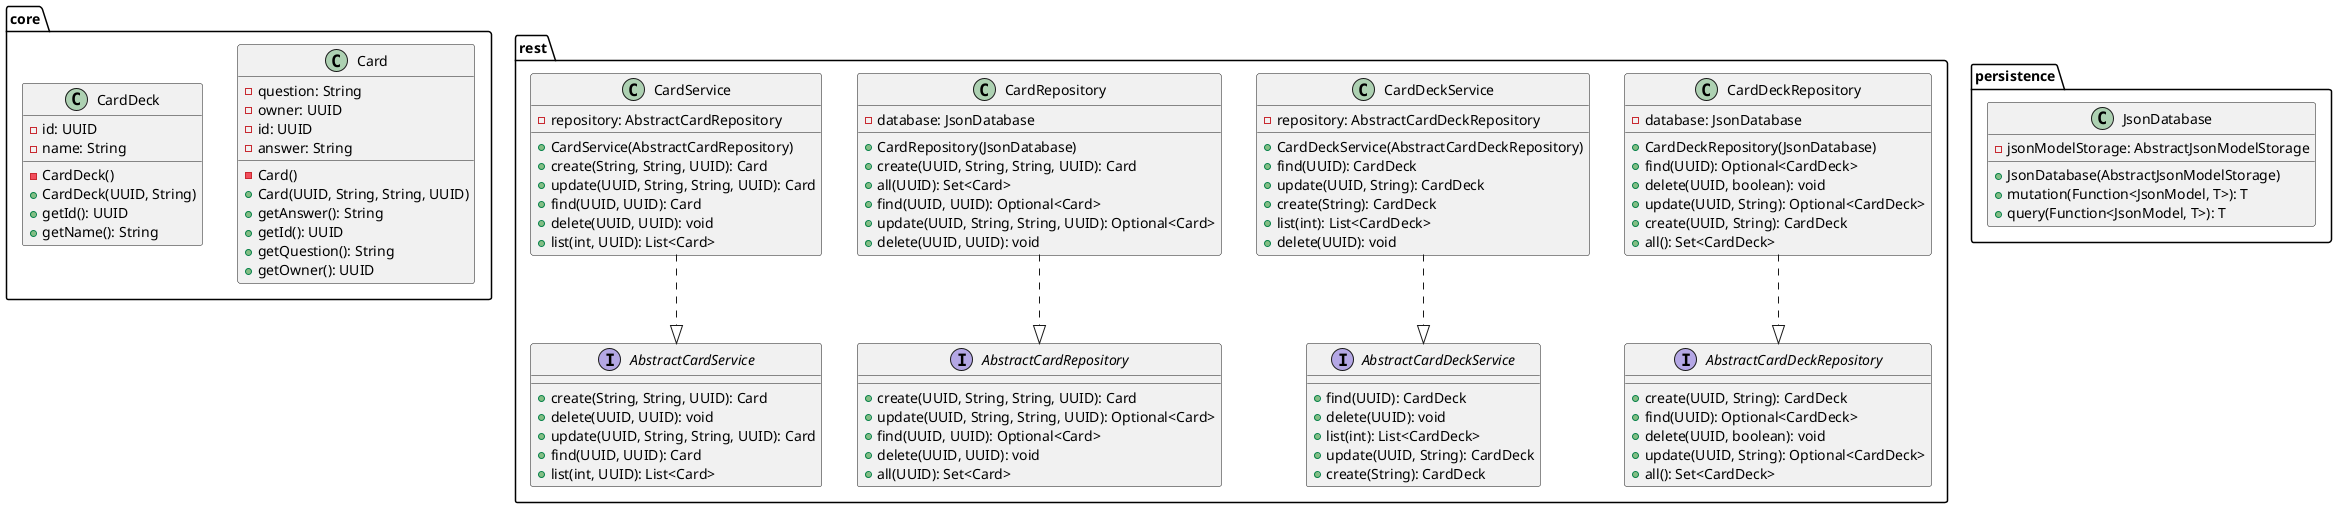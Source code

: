 @startuml

class core.Card {
  - Card()
  + Card(UUID, String, String, UUID)
  - question: String
  - owner: UUID
  - id: UUID
  - answer: String
  + getAnswer(): String
  + getId(): UUID
  + getQuestion(): String
  + getOwner(): UUID
}

class core.CardDeck {
  - CardDeck()
  + CardDeck(UUID, String)
  - id: UUID
  - name: String
  + getId(): UUID
  + getName(): String
}

interface rest.AbstractCardDeckRepository {
  + create(UUID, String): CardDeck
  + find(UUID): Optional<CardDeck>
  + delete(UUID, boolean): void
  + update(UUID, String): Optional<CardDeck>
  + all(): Set<CardDeck>
}

interface rest.AbstractCardDeckService {
  + find(UUID): CardDeck
  + delete(UUID): void
  + list(int): List<CardDeck>
  + update(UUID, String): CardDeck
  + create(String): CardDeck
}

interface rest.AbstractCardRepository {
  + create(UUID, String, String, UUID): Card
  + update(UUID, String, String, UUID): Optional<Card>
  + find(UUID, UUID): Optional<Card>
  + delete(UUID, UUID): void
  + all(UUID): Set<Card>
}

interface rest.AbstractCardService {
  + create(String, String, UUID): Card
  + delete(UUID, UUID): void
  + update(UUID, String, String, UUID): Card
  + find(UUID, UUID): Card
  + list(int, UUID): List<Card>
}

class rest.CardDeckRepository {
  + CardDeckRepository(JsonDatabase)
  - database: JsonDatabase
  + find(UUID): Optional<CardDeck>
  + delete(UUID, boolean): void
  + update(UUID, String): Optional<CardDeck>
  + create(UUID, String): CardDeck
  + all(): Set<CardDeck>
}

class rest.CardDeckService {
  + CardDeckService(AbstractCardDeckRepository)
  - repository: AbstractCardDeckRepository
  + find(UUID): CardDeck
  + update(UUID, String): CardDeck
  + create(String): CardDeck
  + list(int): List<CardDeck>
  + delete(UUID): void
}

class rest.CardRepository {
  + CardRepository(JsonDatabase)
  - database: JsonDatabase
  + create(UUID, String, String, UUID): Card
  + all(UUID): Set<Card>
  + find(UUID, UUID): Optional<Card>
  + update(UUID, String, String, UUID): Optional<Card>
  + delete(UUID, UUID): void
}

class rest.CardService {
  + CardService(AbstractCardRepository)
  - repository: AbstractCardRepository
  + create(String, String, UUID): Card
  + update(UUID, String, String, UUID): Card
  + find(UUID, UUID): Card
  + delete(UUID, UUID): void
  + list(int, UUID): List<Card>
}

class persistence.JsonDatabase {
  + JsonDatabase(AbstractJsonModelStorage)
  - jsonModelStorage: AbstractJsonModelStorage
  + mutation(Function<JsonModel, T>): T
  + query(Function<JsonModel, T>): T
}

rest.CardDeckRepository            -[dashed]-^  rest.AbstractCardDeckRepository
rest.CardDeckService               -[dashed]-^  rest.AbstractCardDeckService
rest.CardRepository                -[dashed]-^  rest.AbstractCardRepository
rest.CardService                   -[dashed]-^  rest.AbstractCardService

@enduml
